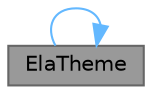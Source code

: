digraph "ElaTheme"
{
 // LATEX_PDF_SIZE
  bgcolor="transparent";
  edge [fontname=Helvetica,fontsize=10,labelfontname=Helvetica,labelfontsize=10];
  node [fontname=Helvetica,fontsize=10,shape=box,height=0.2,width=0.4];
  rankdir="LR";
  Node1 [id="Node000001",label="ElaTheme",height=0.2,width=0.4,color="gray40", fillcolor="grey60", style="filled", fontcolor="black",tooltip="构造函数，初始化主题管理对象"];
  Node1 -> Node1 [id="edge1_Node000001_Node000001",color="steelblue1",style="solid",tooltip=" "];
}
